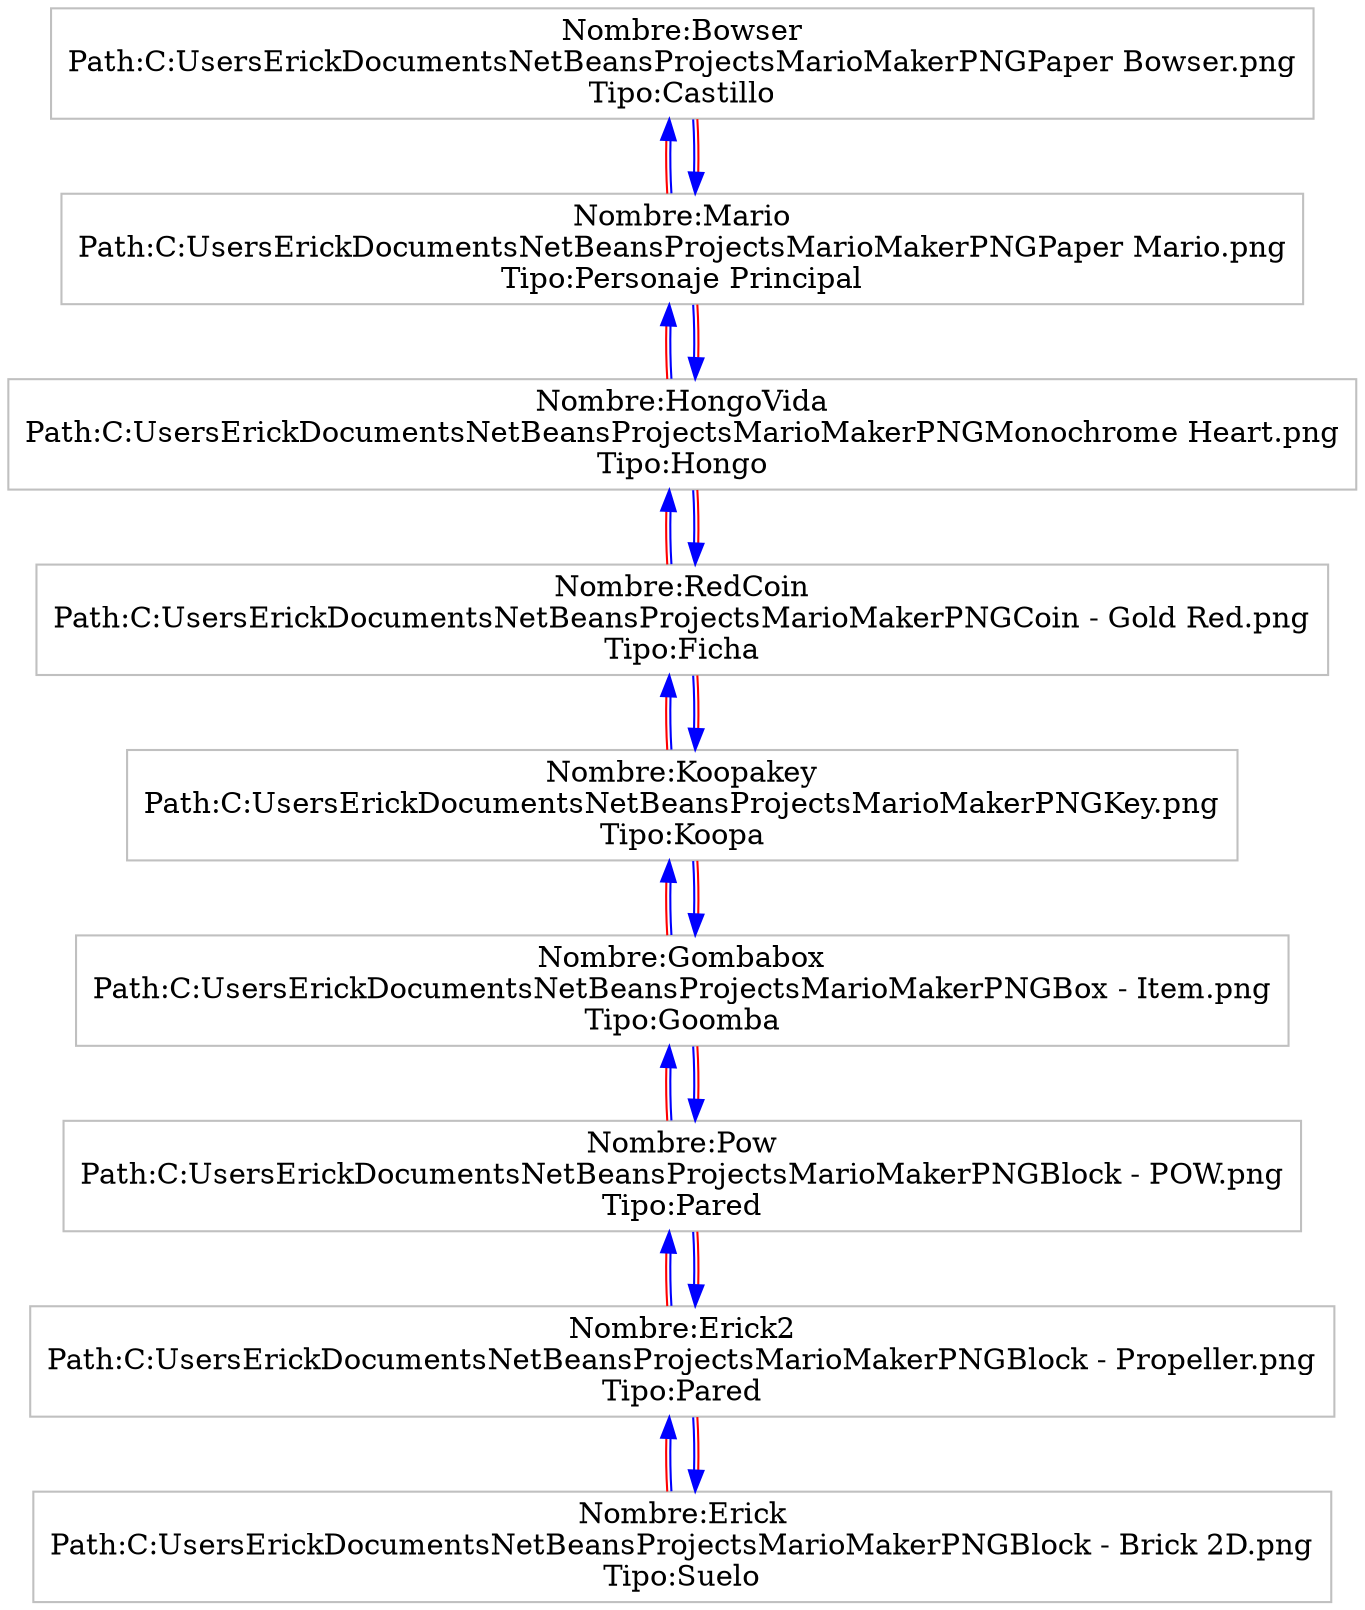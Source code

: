 digraph ColaAtencion {node [dir=both,shape=polygon, fontcolor="Black", height=0.5, color="Grey"]edge [color="blue", color="blue:red"]rankdir=BT
"Nombre:Erick
Path:C:\Users\Erick\Documents\NetBeansProjects\MarioMaker\PNG\Block - Brick 2D.png
Tipo:Suelo"-> "Nombre:Erick2
Path:C:\Users\Erick\Documents\NetBeansProjects\MarioMaker\PNG\Block - Propeller.png
Tipo:Pared"
"Nombre:Erick2
Path:C:\Users\Erick\Documents\NetBeansProjects\MarioMaker\PNG\Block - Propeller.png
Tipo:Pared"-> "Nombre:Erick
Path:C:\Users\Erick\Documents\NetBeansProjects\MarioMaker\PNG\Block - Brick 2D.png
Tipo:Suelo"
"Nombre:Erick2
Path:C:\Users\Erick\Documents\NetBeansProjects\MarioMaker\PNG\Block - Propeller.png
Tipo:Pared"-> "Nombre:Pow
Path:C:\Users\Erick\Documents\NetBeansProjects\MarioMaker\PNG\Block - POW.png
Tipo:Pared"
"Nombre:Pow
Path:C:\Users\Erick\Documents\NetBeansProjects\MarioMaker\PNG\Block - POW.png
Tipo:Pared"-> "Nombre:Erick2
Path:C:\Users\Erick\Documents\NetBeansProjects\MarioMaker\PNG\Block - Propeller.png
Tipo:Pared"
"Nombre:Pow
Path:C:\Users\Erick\Documents\NetBeansProjects\MarioMaker\PNG\Block - POW.png
Tipo:Pared"-> "Nombre:Gombabox
Path:C:\Users\Erick\Documents\NetBeansProjects\MarioMaker\PNG\Box - Item.png
Tipo:Goomba"
"Nombre:Gombabox
Path:C:\Users\Erick\Documents\NetBeansProjects\MarioMaker\PNG\Box - Item.png
Tipo:Goomba"-> "Nombre:Pow
Path:C:\Users\Erick\Documents\NetBeansProjects\MarioMaker\PNG\Block - POW.png
Tipo:Pared"
"Nombre:Gombabox
Path:C:\Users\Erick\Documents\NetBeansProjects\MarioMaker\PNG\Box - Item.png
Tipo:Goomba"-> "Nombre:Koopakey
Path:C:\Users\Erick\Documents\NetBeansProjects\MarioMaker\PNG\Key.png
Tipo:Koopa"
"Nombre:Koopakey
Path:C:\Users\Erick\Documents\NetBeansProjects\MarioMaker\PNG\Key.png
Tipo:Koopa"-> "Nombre:Gombabox
Path:C:\Users\Erick\Documents\NetBeansProjects\MarioMaker\PNG\Box - Item.png
Tipo:Goomba"
"Nombre:Koopakey
Path:C:\Users\Erick\Documents\NetBeansProjects\MarioMaker\PNG\Key.png
Tipo:Koopa"-> "Nombre:RedCoin
Path:C:\Users\Erick\Documents\NetBeansProjects\MarioMaker\PNG\Coin - Gold Red.png
Tipo:Ficha"
"Nombre:RedCoin
Path:C:\Users\Erick\Documents\NetBeansProjects\MarioMaker\PNG\Coin - Gold Red.png
Tipo:Ficha"-> "Nombre:Koopakey
Path:C:\Users\Erick\Documents\NetBeansProjects\MarioMaker\PNG\Key.png
Tipo:Koopa"
"Nombre:RedCoin
Path:C:\Users\Erick\Documents\NetBeansProjects\MarioMaker\PNG\Coin - Gold Red.png
Tipo:Ficha"-> "Nombre:HongoVida
Path:C:\Users\Erick\Documents\NetBeansProjects\MarioMaker\PNG\Monochrome Heart.png
Tipo:Hongo"
"Nombre:HongoVida
Path:C:\Users\Erick\Documents\NetBeansProjects\MarioMaker\PNG\Monochrome Heart.png
Tipo:Hongo"-> "Nombre:RedCoin
Path:C:\Users\Erick\Documents\NetBeansProjects\MarioMaker\PNG\Coin - Gold Red.png
Tipo:Ficha"
"Nombre:HongoVida
Path:C:\Users\Erick\Documents\NetBeansProjects\MarioMaker\PNG\Monochrome Heart.png
Tipo:Hongo"-> "Nombre:Mario
Path:C:\Users\Erick\Documents\NetBeansProjects\MarioMaker\PNG\Paper Mario.png
Tipo:Personaje Principal"
"Nombre:Mario
Path:C:\Users\Erick\Documents\NetBeansProjects\MarioMaker\PNG\Paper Mario.png
Tipo:Personaje Principal"-> "Nombre:HongoVida
Path:C:\Users\Erick\Documents\NetBeansProjects\MarioMaker\PNG\Monochrome Heart.png
Tipo:Hongo"
"Nombre:Mario
Path:C:\Users\Erick\Documents\NetBeansProjects\MarioMaker\PNG\Paper Mario.png
Tipo:Personaje Principal"-> "Nombre:Bowser
Path:C:\Users\Erick\Documents\NetBeansProjects\MarioMaker\PNG\Paper Bowser.png
Tipo:Castillo"
"Nombre:Bowser
Path:C:\Users\Erick\Documents\NetBeansProjects\MarioMaker\PNG\Paper Bowser.png
Tipo:Castillo"-> "Nombre:Mario
Path:C:\Users\Erick\Documents\NetBeansProjects\MarioMaker\PNG\Paper Mario.png
Tipo:Personaje Principal"
}
